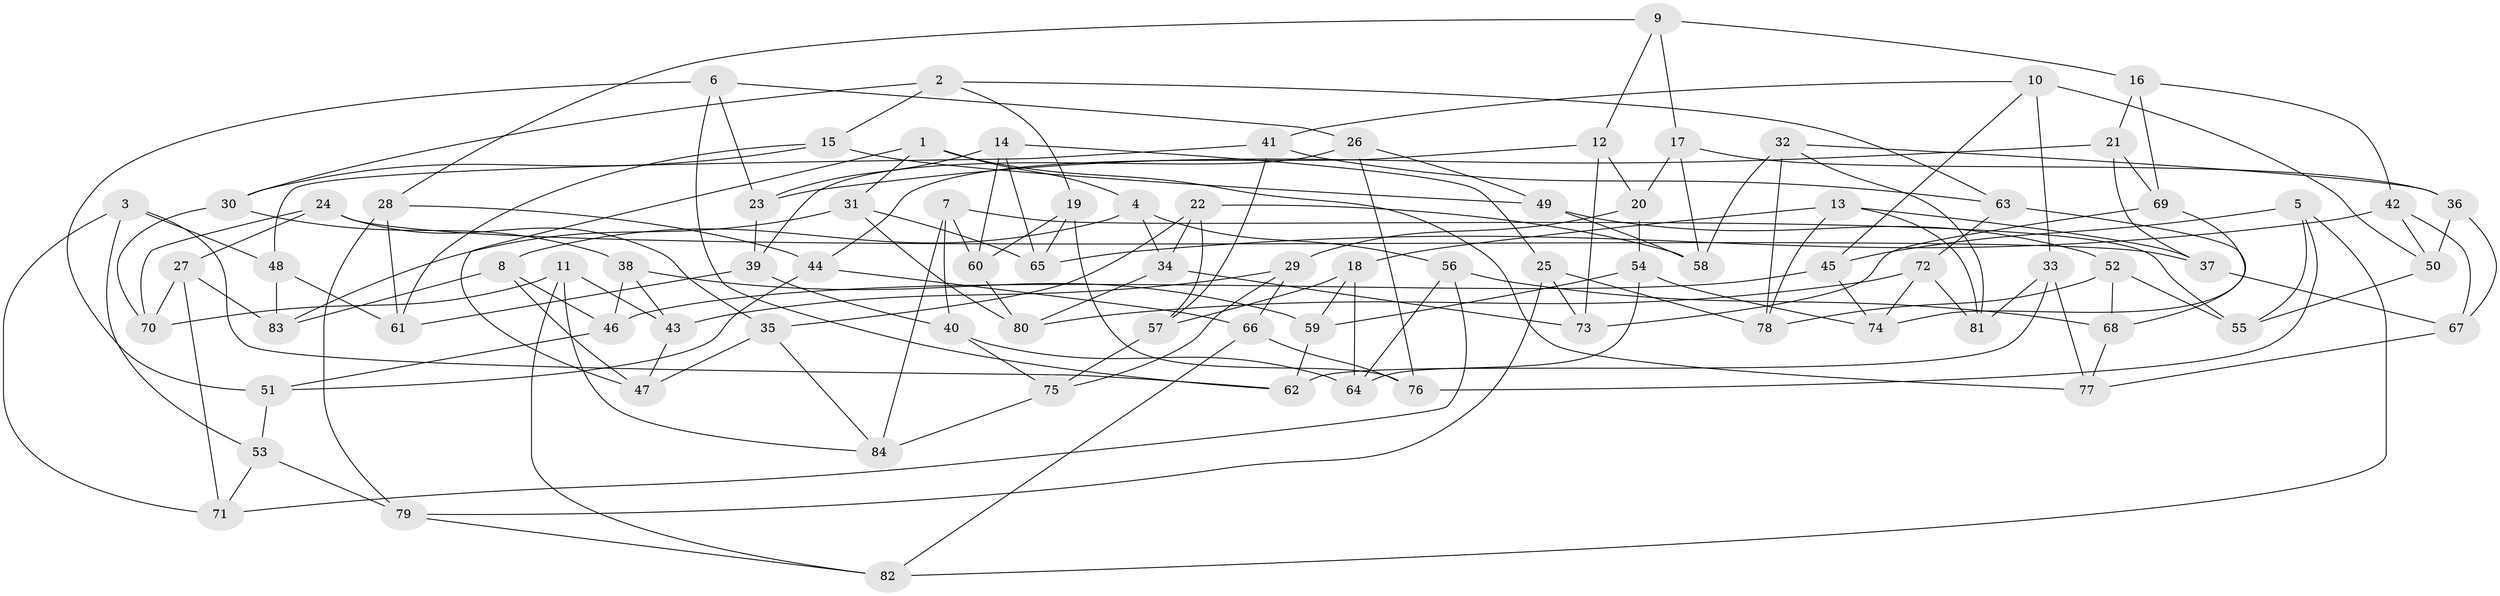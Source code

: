 // coarse degree distribution, {8: 0.05172413793103448, 3: 0.05172413793103448, 4: 0.6724137931034483, 10: 0.034482758620689655, 6: 0.13793103448275862, 5: 0.017241379310344827, 9: 0.017241379310344827, 7: 0.017241379310344827}
// Generated by graph-tools (version 1.1) at 2025/20/03/04/25 18:20:36]
// undirected, 84 vertices, 168 edges
graph export_dot {
graph [start="1"]
  node [color=gray90,style=filled];
  1;
  2;
  3;
  4;
  5;
  6;
  7;
  8;
  9;
  10;
  11;
  12;
  13;
  14;
  15;
  16;
  17;
  18;
  19;
  20;
  21;
  22;
  23;
  24;
  25;
  26;
  27;
  28;
  29;
  30;
  31;
  32;
  33;
  34;
  35;
  36;
  37;
  38;
  39;
  40;
  41;
  42;
  43;
  44;
  45;
  46;
  47;
  48;
  49;
  50;
  51;
  52;
  53;
  54;
  55;
  56;
  57;
  58;
  59;
  60;
  61;
  62;
  63;
  64;
  65;
  66;
  67;
  68;
  69;
  70;
  71;
  72;
  73;
  74;
  75;
  76;
  77;
  78;
  79;
  80;
  81;
  82;
  83;
  84;
  1 -- 47;
  1 -- 4;
  1 -- 77;
  1 -- 31;
  2 -- 63;
  2 -- 19;
  2 -- 30;
  2 -- 15;
  3 -- 62;
  3 -- 53;
  3 -- 48;
  3 -- 71;
  4 -- 8;
  4 -- 56;
  4 -- 34;
  5 -- 45;
  5 -- 55;
  5 -- 76;
  5 -- 82;
  6 -- 51;
  6 -- 62;
  6 -- 26;
  6 -- 23;
  7 -- 84;
  7 -- 55;
  7 -- 40;
  7 -- 60;
  8 -- 46;
  8 -- 83;
  8 -- 47;
  9 -- 17;
  9 -- 16;
  9 -- 28;
  9 -- 12;
  10 -- 45;
  10 -- 41;
  10 -- 50;
  10 -- 33;
  11 -- 70;
  11 -- 43;
  11 -- 84;
  11 -- 82;
  12 -- 20;
  12 -- 44;
  12 -- 73;
  13 -- 18;
  13 -- 37;
  13 -- 78;
  13 -- 81;
  14 -- 23;
  14 -- 60;
  14 -- 25;
  14 -- 65;
  15 -- 30;
  15 -- 49;
  15 -- 61;
  16 -- 69;
  16 -- 21;
  16 -- 42;
  17 -- 36;
  17 -- 58;
  17 -- 20;
  18 -- 59;
  18 -- 64;
  18 -- 57;
  19 -- 65;
  19 -- 76;
  19 -- 60;
  20 -- 29;
  20 -- 54;
  21 -- 23;
  21 -- 37;
  21 -- 69;
  22 -- 57;
  22 -- 34;
  22 -- 58;
  22 -- 35;
  23 -- 39;
  24 -- 27;
  24 -- 35;
  24 -- 37;
  24 -- 70;
  25 -- 73;
  25 -- 79;
  25 -- 78;
  26 -- 49;
  26 -- 76;
  26 -- 39;
  27 -- 71;
  27 -- 70;
  27 -- 83;
  28 -- 44;
  28 -- 79;
  28 -- 61;
  29 -- 66;
  29 -- 75;
  29 -- 43;
  30 -- 70;
  30 -- 38;
  31 -- 80;
  31 -- 83;
  31 -- 65;
  32 -- 78;
  32 -- 36;
  32 -- 81;
  32 -- 58;
  33 -- 62;
  33 -- 81;
  33 -- 77;
  34 -- 73;
  34 -- 80;
  35 -- 47;
  35 -- 84;
  36 -- 50;
  36 -- 67;
  37 -- 67;
  38 -- 43;
  38 -- 46;
  38 -- 59;
  39 -- 40;
  39 -- 61;
  40 -- 75;
  40 -- 64;
  41 -- 63;
  41 -- 57;
  41 -- 48;
  42 -- 50;
  42 -- 67;
  42 -- 65;
  43 -- 47;
  44 -- 66;
  44 -- 51;
  45 -- 74;
  45 -- 46;
  46 -- 51;
  48 -- 83;
  48 -- 61;
  49 -- 52;
  49 -- 58;
  50 -- 55;
  51 -- 53;
  52 -- 55;
  52 -- 68;
  52 -- 78;
  53 -- 71;
  53 -- 79;
  54 -- 59;
  54 -- 64;
  54 -- 74;
  56 -- 64;
  56 -- 68;
  56 -- 71;
  57 -- 75;
  59 -- 62;
  60 -- 80;
  63 -- 72;
  63 -- 68;
  66 -- 76;
  66 -- 82;
  67 -- 77;
  68 -- 77;
  69 -- 74;
  69 -- 73;
  72 -- 74;
  72 -- 80;
  72 -- 81;
  75 -- 84;
  79 -- 82;
}
